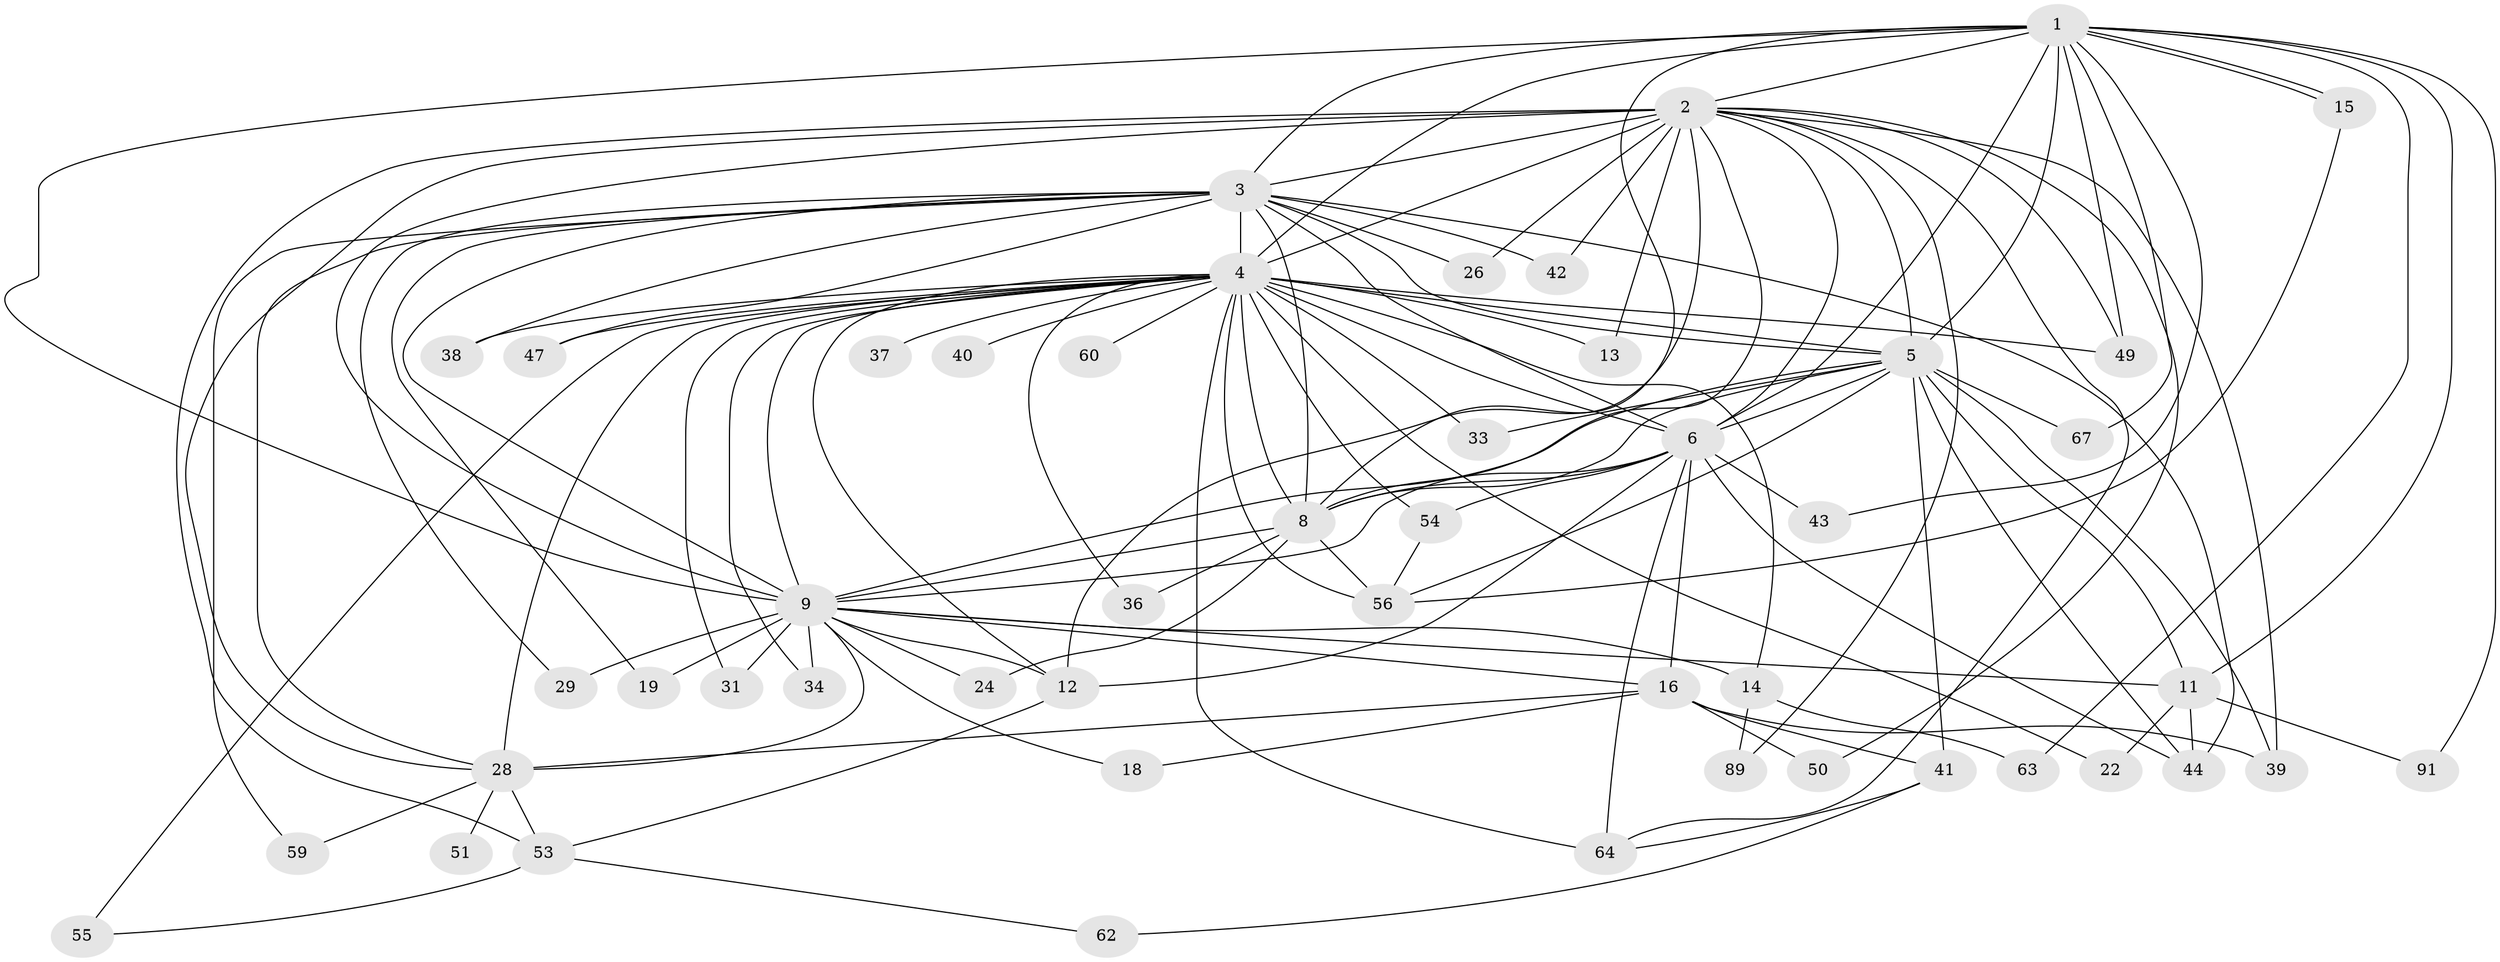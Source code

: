 // original degree distribution, {19: 0.04040404040404041, 20: 0.010101010101010102, 18: 0.010101010101010102, 24: 0.020202020202020204, 22: 0.010101010101010102, 12: 0.010101010101010102, 7: 0.030303030303030304, 5: 0.020202020202020204, 2: 0.6060606060606061, 3: 0.12121212121212122, 4: 0.08080808080808081, 6: 0.020202020202020204, 11: 0.010101010101010102, 8: 0.010101010101010102}
// Generated by graph-tools (version 1.1) at 2025/13/03/09/25 04:13:54]
// undirected, 49 vertices, 122 edges
graph export_dot {
graph [start="1"]
  node [color=gray90,style=filled];
  1;
  2;
  3 [super="+52"];
  4 [super="+10+68+83+87+77+7+25"];
  5 [super="+79+88+96"];
  6 [super="+20"];
  8;
  9 [super="+23+21"];
  11 [super="+17+32"];
  12;
  13;
  14;
  15;
  16;
  18;
  19;
  22;
  24;
  26;
  28 [super="+48+46"];
  29;
  31;
  33;
  34;
  36;
  37;
  38;
  39 [super="+65"];
  40;
  41;
  42;
  43;
  44 [super="+69"];
  47;
  49;
  50;
  51;
  53 [super="+76+93"];
  54;
  55;
  56 [super="+82+85"];
  59;
  60;
  62;
  63;
  64 [super="+97+72"];
  67;
  89;
  91;
  1 -- 2;
  1 -- 3;
  1 -- 4 [weight=3];
  1 -- 5;
  1 -- 6;
  1 -- 8;
  1 -- 9 [weight=2];
  1 -- 11 [weight=2];
  1 -- 15;
  1 -- 15;
  1 -- 43;
  1 -- 49;
  1 -- 63;
  1 -- 67;
  1 -- 91;
  2 -- 3;
  2 -- 4 [weight=3];
  2 -- 5;
  2 -- 6;
  2 -- 8;
  2 -- 9;
  2 -- 12;
  2 -- 13;
  2 -- 26;
  2 -- 28;
  2 -- 39;
  2 -- 42;
  2 -- 49;
  2 -- 50;
  2 -- 64;
  2 -- 89;
  2 -- 53;
  3 -- 4 [weight=3];
  3 -- 5 [weight=2];
  3 -- 6;
  3 -- 8;
  3 -- 9;
  3 -- 19;
  3 -- 26;
  3 -- 29;
  3 -- 38;
  3 -- 42;
  3 -- 47;
  3 -- 59;
  3 -- 44;
  3 -- 28;
  4 -- 5 [weight=6];
  4 -- 6 [weight=6];
  4 -- 8 [weight=3];
  4 -- 9 [weight=7];
  4 -- 40 [weight=2];
  4 -- 34;
  4 -- 38;
  4 -- 12;
  4 -- 60 [weight=2];
  4 -- 22;
  4 -- 28 [weight=4];
  4 -- 31;
  4 -- 56 [weight=2];
  4 -- 55 [weight=2];
  4 -- 64;
  4 -- 13;
  4 -- 14 [weight=2];
  4 -- 36;
  4 -- 37 [weight=2];
  4 -- 49;
  4 -- 54;
  4 -- 33;
  4 -- 47;
  5 -- 6 [weight=2];
  5 -- 8;
  5 -- 9 [weight=4];
  5 -- 11;
  5 -- 33;
  5 -- 41;
  5 -- 44;
  5 -- 56;
  5 -- 67;
  5 -- 39;
  6 -- 8;
  6 -- 9 [weight=2];
  6 -- 16;
  6 -- 43;
  6 -- 44;
  6 -- 64 [weight=2];
  6 -- 54;
  6 -- 12;
  8 -- 9;
  8 -- 24;
  8 -- 36;
  8 -- 56;
  9 -- 14;
  9 -- 16;
  9 -- 18;
  9 -- 19;
  9 -- 24;
  9 -- 28 [weight=3];
  9 -- 29;
  9 -- 31;
  9 -- 34;
  9 -- 12;
  9 -- 11;
  11 -- 22;
  11 -- 91;
  11 -- 44;
  12 -- 53;
  14 -- 63;
  14 -- 89;
  15 -- 56;
  16 -- 18;
  16 -- 39;
  16 -- 41;
  16 -- 50;
  16 -- 28;
  28 -- 51 [weight=2];
  28 -- 59;
  28 -- 53 [weight=2];
  41 -- 62;
  41 -- 64;
  53 -- 55;
  53 -- 62;
  54 -- 56;
}
